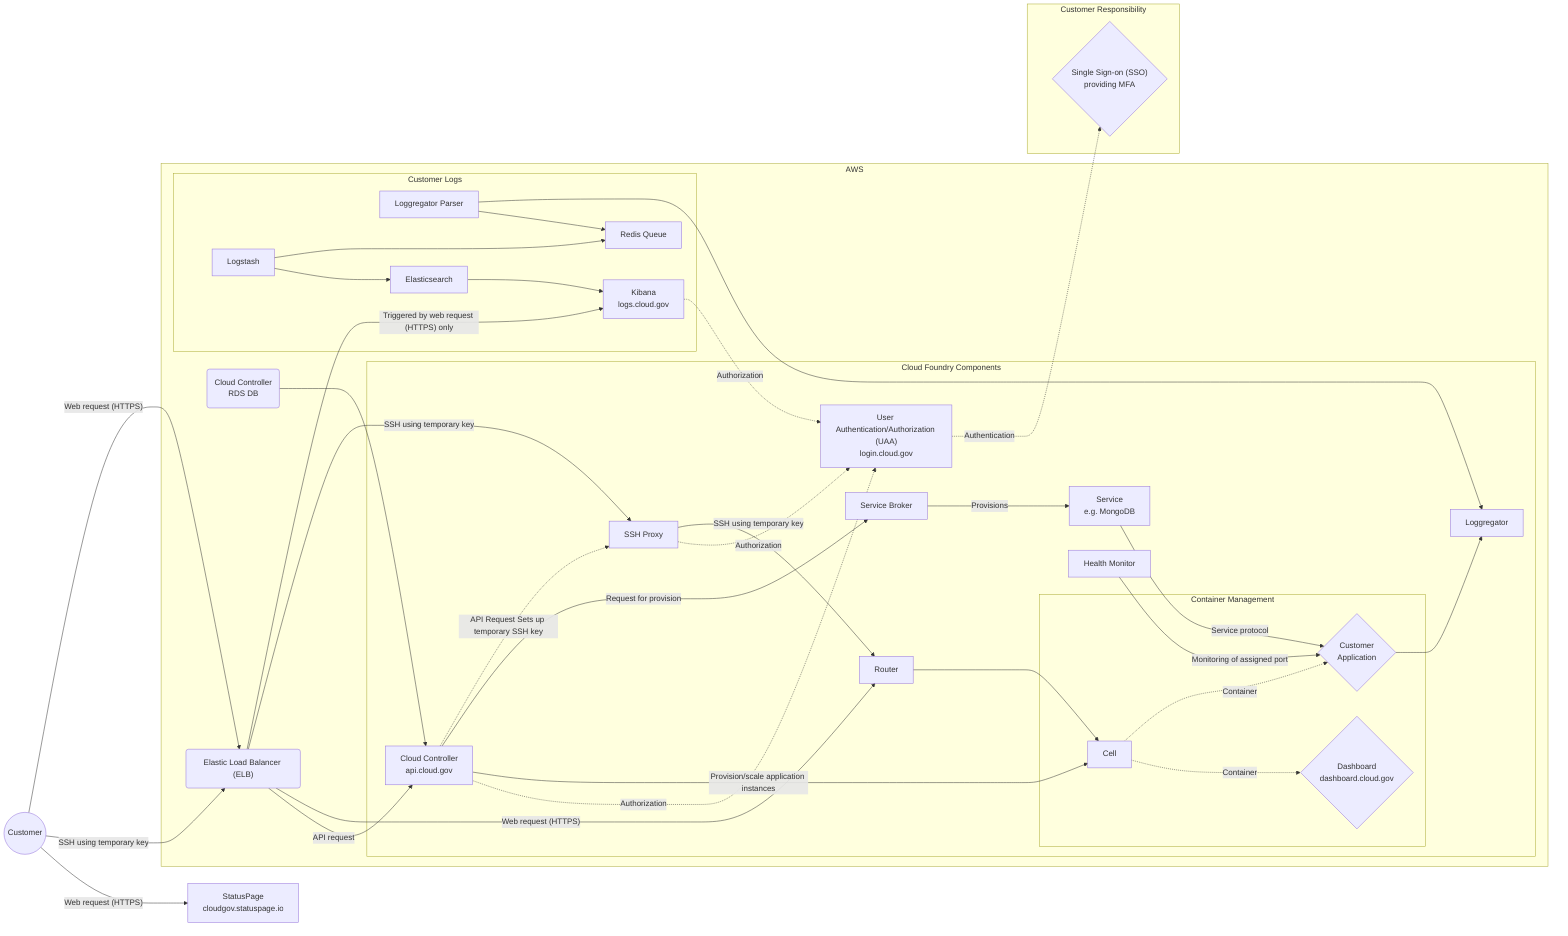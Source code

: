 %% title: 10-4.1 Customer Data Flow
%% description: Section 10 - System Environment - Figure 10-4.1 Customer Data Flow
graph LR
  subgraph AWS
    subgraph Cloud Foundry Components
      subgraph Container Management
        Cell["Cell"]
        AppContainer{"Customer<br>Application"}
        Dashboard{Dashboard<br>dashboard.cloud.gov}
      end
      Router[Router]
      SSHProxy[SSH Proxy]
      UAA["User Authentication/Authorization (UAA)<br>login.cloud.gov"]
      CloudController[Cloud Controller<br>api.cloud.gov]
      ServiceBroker[Service Broker]
      Service["Service<br>e.g. MongoDB"]
      HM[Health Monitor]
      Loggregator[Loggregator]
    end
    subgraph Customer Logs
      Parser[Loggregator Parser]
      Q[Redis Queue]
      Logstash[Logstash]
      ES[Elasticsearch]
      Kibana[Kibana<br>logs.cloud.gov]
    end
    ELB("Elastic Load Balancer (ELB)")
    CloudControllerDB(Cloud Controller<br>RDS DB)
  end
  subgraph Customer Responsibility
    SAML{"Single Sign-on (SSO)<br>providing MFA"}
  end
  Customer((Customer))
  statuspage["StatusPage<br>cloudgov.statuspage.io"]


  Router-->Cell
  SSHProxy--SSH using temporary key-->Router
  CloudController-.API Request Sets up temporary SSH key.->SSHProxy
  CloudController--Request for provision-->ServiceBroker
  CloudController--Provision/scale application instances-->Cell
  CloudControllerDB-->CloudController
  ServiceBroker--Provisions-->Service
  Service--Service protocol-->AppContainer
  HM--Monitoring of assigned port-->AppContainer
  Cell-.Container.->AppContainer
  AppContainer-->Loggregator
  Cell-.Container.->Dashboard

  Parser-->Loggregator
  Parser-->Q
  Logstash-->Q
  Logstash-->ES
  ES-->Kibana

  Customer--"Web request (HTTPS)"-->ELB
  Customer--SSH using temporary key-->ELB
  Customer--"Web request (HTTPS)"-->statuspage

  ELB --SSH using temporary key--> SSHProxy
  ELB --"Web request (HTTPS)"--> Router
  ELB --API request--> CloudController
  ELB -- "Triggered by web request (HTTPS) only" --> Kibana

  UAA-.Authentication.->SAML
  CloudController-.Authorization.->UAA
  SSHProxy-.Authorization.->UAA
  Kibana-.Authorization.->UAA